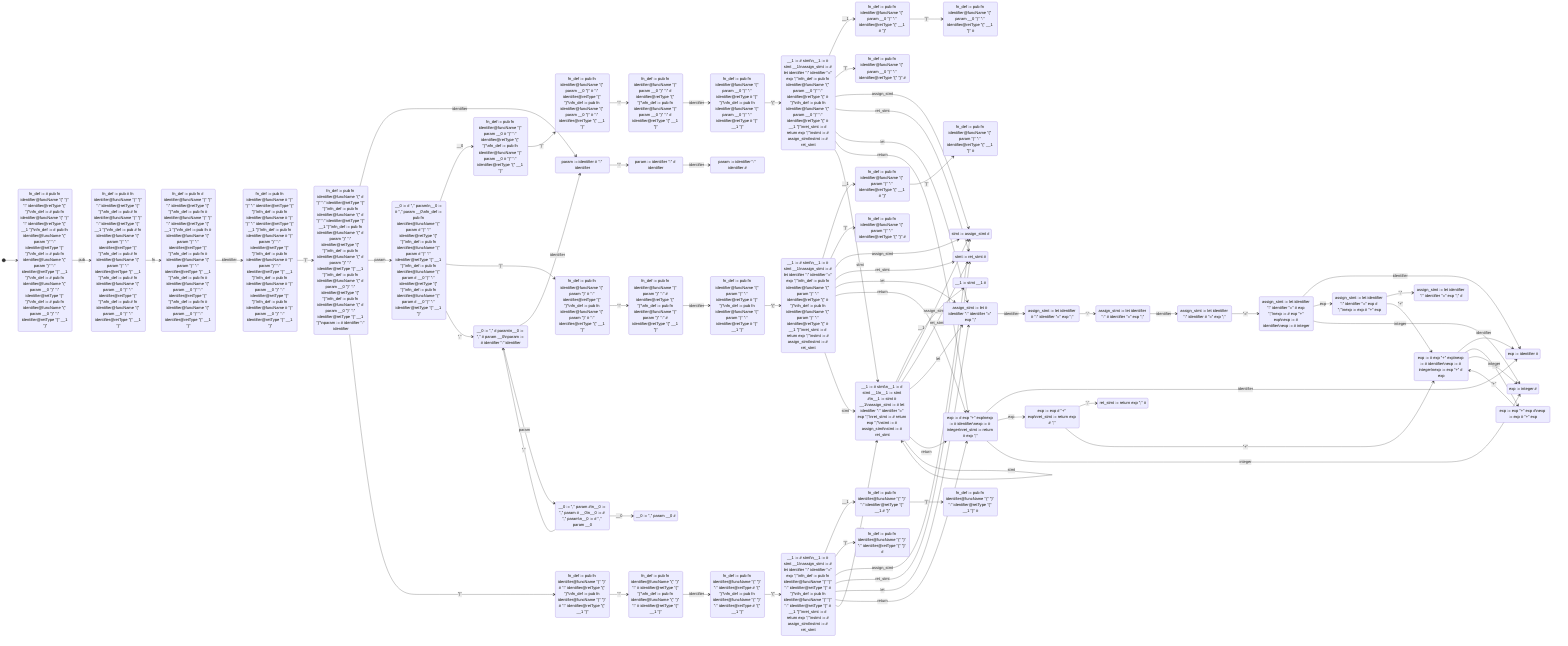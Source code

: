 stateDiagram-v2
direction LR
[*] --> n9qxnvb
state "fn_def := # pub fn identifier@funcName &quot;(&quot; &quot;)&quot; &quot;:&quot; identifier@retType &quot;{&quot; &quot;}&quot;\nfn_def := # pub fn identifier@funcName &quot;(&quot; &quot;)&quot; &quot;:&quot; identifier@retType &quot;{&quot; __1 &quot;}&quot;\nfn_def := # pub fn identifier@funcName &quot;(&quot; param &quot;)&quot; &quot;:&quot; identifier@retType &quot;{&quot; &quot;}&quot;\nfn_def := # pub fn identifier@funcName &quot;(&quot; param &quot;)&quot; &quot;:&quot; identifier@retType &quot;{&quot; __1 &quot;}&quot;\nfn_def := # pub fn identifier@funcName &quot;(&quot; param __0 &quot;)&quot; &quot;:&quot; identifier@retType &quot;{&quot; &quot;}&quot;\nfn_def := # pub fn identifier@funcName &quot;(&quot; param __0 &quot;)&quot; &quot;:&quot; identifier@retType &quot;{&quot; __1 &quot;}&quot;" as n9qxnvb
n9qxnvb --> nxzt7b: #112;#117;#98;
state "fn_def := pub # fn identifier@funcName &quot;(&quot; &quot;)&quot; &quot;:&quot; identifier@retType &quot;{&quot; &quot;}&quot;\nfn_def := pub # fn identifier@funcName &quot;(&quot; &quot;)&quot; &quot;:&quot; identifier@retType &quot;{&quot; __1 &quot;}&quot;\nfn_def := pub # fn identifier@funcName &quot;(&quot; param &quot;)&quot; &quot;:&quot; identifier@retType &quot;{&quot; &quot;}&quot;\nfn_def := pub # fn identifier@funcName &quot;(&quot; param &quot;)&quot; &quot;:&quot; identifier@retType &quot;{&quot; __1 &quot;}&quot;\nfn_def := pub # fn identifier@funcName &quot;(&quot; param __0 &quot;)&quot; &quot;:&quot; identifier@retType &quot;{&quot; &quot;}&quot;\nfn_def := pub # fn identifier@funcName &quot;(&quot; param __0 &quot;)&quot; &quot;:&quot; identifier@retType &quot;{&quot; __1 &quot;}&quot;" as nxzt7b
nxzt7b --> n5vpcsb: #102;#110;
state "fn_def := pub fn # identifier@funcName &quot;(&quot; &quot;)&quot; &quot;:&quot; identifier@retType &quot;{&quot; &quot;}&quot;\nfn_def := pub fn # identifier@funcName &quot;(&quot; &quot;)&quot; &quot;:&quot; identifier@retType &quot;{&quot; __1 &quot;}&quot;\nfn_def := pub fn # identifier@funcName &quot;(&quot; param &quot;)&quot; &quot;:&quot; identifier@retType &quot;{&quot; &quot;}&quot;\nfn_def := pub fn # identifier@funcName &quot;(&quot; param &quot;)&quot; &quot;:&quot; identifier@retType &quot;{&quot; __1 &quot;}&quot;\nfn_def := pub fn # identifier@funcName &quot;(&quot; param __0 &quot;)&quot; &quot;:&quot; identifier@retType &quot;{&quot; &quot;}&quot;\nfn_def := pub fn # identifier@funcName &quot;(&quot; param __0 &quot;)&quot; &quot;:&quot; identifier@retType &quot;{&quot; __1 &quot;}&quot;" as n5vpcsb
n5vpcsb --> n9olzp7: #105;#100;#101;#110;#116;#105;#102;#105;#101;#114;
state "fn_def := pub fn identifier@funcName # &quot;(&quot; &quot;)&quot; &quot;:&quot; identifier@retType &quot;{&quot; &quot;}&quot;\nfn_def := pub fn identifier@funcName # &quot;(&quot; &quot;)&quot; &quot;:&quot; identifier@retType &quot;{&quot; __1 &quot;}&quot;\nfn_def := pub fn identifier@funcName # &quot;(&quot; param &quot;)&quot; &quot;:&quot; identifier@retType &quot;{&quot; &quot;}&quot;\nfn_def := pub fn identifier@funcName # &quot;(&quot; param &quot;)&quot; &quot;:&quot; identifier@retType &quot;{&quot; __1 &quot;}&quot;\nfn_def := pub fn identifier@funcName # &quot;(&quot; param __0 &quot;)&quot; &quot;:&quot; identifier@retType &quot;{&quot; &quot;}&quot;\nfn_def := pub fn identifier@funcName # &quot;(&quot; param __0 &quot;)&quot; &quot;:&quot; identifier@retType &quot;{&quot; __1 &quot;}&quot;" as n9olzp7
n9olzp7 --> nlp3ilo: #34;#40;#34;
state "fn_def := pub fn identifier@funcName &quot;(&quot; # &quot;)&quot; &quot;:&quot; identifier@retType &quot;{&quot; &quot;}&quot;\nfn_def := pub fn identifier@funcName &quot;(&quot; # &quot;)&quot; &quot;:&quot; identifier@retType &quot;{&quot; __1 &quot;}&quot;\nfn_def := pub fn identifier@funcName &quot;(&quot; # param &quot;)&quot; &quot;:&quot; identifier@retType &quot;{&quot; &quot;}&quot;\nfn_def := pub fn identifier@funcName &quot;(&quot; # param &quot;)&quot; &quot;:&quot; identifier@retType &quot;{&quot; __1 &quot;}&quot;\nfn_def := pub fn identifier@funcName &quot;(&quot; # param __0 &quot;)&quot; &quot;:&quot; identifier@retType &quot;{&quot; &quot;}&quot;\nfn_def := pub fn identifier@funcName &quot;(&quot; # param __0 &quot;)&quot; &quot;:&quot; identifier@retType &quot;{&quot; __1 &quot;}&quot;\nparam := # identifier &quot;:&quot; identifier" as nlp3ilo
nlp3ilo --> p2picuh: #105;#100;#101;#110;#116;#105;#102;#105;#101;#114;
nlp3ilo --> n2s6fcg: #112;#97;#114;#97;#109;
nlp3ilo --> nal7p81: #34;#41;#34;
state "param := identifier # &quot;:&quot; identifier" as p2picuh
p2picuh --> p6cdh1l: #34;#58;#34;
state "__0 := # &quot;,&quot; param\n__0 := # &quot;,&quot; param __0\nfn_def := pub fn identifier@funcName &quot;(&quot; param # &quot;)&quot; &quot;:&quot; identifier@retType &quot;{&quot; &quot;}&quot;\nfn_def := pub fn identifier@funcName &quot;(&quot; param # &quot;)&quot; &quot;:&quot; identifier@retType &quot;{&quot; __1 &quot;}&quot;\nfn_def := pub fn identifier@funcName &quot;(&quot; param # __0 &quot;)&quot; &quot;:&quot; identifier@retType &quot;{&quot; &quot;}&quot;\nfn_def := pub fn identifier@funcName &quot;(&quot; param # __0 &quot;)&quot; &quot;:&quot; identifier@retType &quot;{&quot; __1 &quot;}&quot;" as n2s6fcg
n2s6fcg --> pvev445: #95;#95;#48;
n2s6fcg --> nonz8y3: #34;#41;#34;
n2s6fcg --> nf03jc1: #34;#44;#34;
state "fn_def := pub fn identifier@funcName &quot;(&quot; &quot;)&quot; # &quot;:&quot; identifier@retType &quot;{&quot; &quot;}&quot;\nfn_def := pub fn identifier@funcName &quot;(&quot; &quot;)&quot; # &quot;:&quot; identifier@retType &quot;{&quot; __1 &quot;}&quot;" as nal7p81
nal7p81 --> pn5s87j: #34;#58;#34;
state "param := identifier &quot;:&quot; # identifier" as p6cdh1l
p6cdh1l --> nmvw5ht: #105;#100;#101;#110;#116;#105;#102;#105;#101;#114;
state "fn_def := pub fn identifier@funcName &quot;(&quot; param __0 # &quot;)&quot; &quot;:&quot; identifier@retType &quot;{&quot; &quot;}&quot;\nfn_def := pub fn identifier@funcName &quot;(&quot; param __0 # &quot;)&quot; &quot;:&quot; identifier@retType &quot;{&quot; __1 &quot;}&quot;" as pvev445
pvev445 --> ps1yihh: #34;#41;#34;
state "fn_def := pub fn identifier@funcName &quot;(&quot; param &quot;)&quot; # &quot;:&quot; identifier@retType &quot;{&quot; &quot;}&quot;\nfn_def := pub fn identifier@funcName &quot;(&quot; param &quot;)&quot; # &quot;:&quot; identifier@retType &quot;{&quot; __1 &quot;}&quot;" as nonz8y3
nonz8y3 --> nd5fnd7: #34;#58;#34;
state "__0 := &quot;,&quot; # param\n__0 := &quot;,&quot; # param __0\nparam := # identifier &quot;:&quot; identifier" as nf03jc1
nf03jc1 --> p2picuh: #105;#100;#101;#110;#116;#105;#102;#105;#101;#114;
nf03jc1 --> puvr0x6: #112;#97;#114;#97;#109;
state "fn_def := pub fn identifier@funcName &quot;(&quot; &quot;)&quot; &quot;:&quot; # identifier@retType &quot;{&quot; &quot;}&quot;\nfn_def := pub fn identifier@funcName &quot;(&quot; &quot;)&quot; &quot;:&quot; # identifier@retType &quot;{&quot; __1 &quot;}&quot;" as pn5s87j
pn5s87j --> nv8z5lx: #105;#100;#101;#110;#116;#105;#102;#105;#101;#114;
state "param := identifier &quot;:&quot; identifier #" as nmvw5ht
state "fn_def := pub fn identifier@funcName &quot;(&quot; param __0 &quot;)&quot; # &quot;:&quot; identifier@retType &quot;{&quot; &quot;}&quot;\nfn_def := pub fn identifier@funcName &quot;(&quot; param __0 &quot;)&quot; # &quot;:&quot; identifier@retType &quot;{&quot; __1 &quot;}&quot;" as ps1yihh
ps1yihh --> nxanc2z: #34;#58;#34;
state "fn_def := pub fn identifier@funcName &quot;(&quot; param &quot;)&quot; &quot;:&quot; # identifier@retType &quot;{&quot; &quot;}&quot;\nfn_def := pub fn identifier@funcName &quot;(&quot; param &quot;)&quot; &quot;:&quot; # identifier@retType &quot;{&quot; __1 &quot;}&quot;" as nd5fnd7
nd5fnd7 --> pf0zt1d: #105;#100;#101;#110;#116;#105;#102;#105;#101;#114;
state "__0 := &quot;,&quot; param #\n__0 := &quot;,&quot; param # __0\n__0 := # &quot;,&quot; param\n__0 := # &quot;,&quot; param __0" as puvr0x6
puvr0x6 --> n562bkl: #95;#95;#48;
puvr0x6 --> nf03jc1: #34;#44;#34;
state "fn_def := pub fn identifier@funcName &quot;(&quot; &quot;)&quot; &quot;:&quot; identifier@retType # &quot;{&quot; &quot;}&quot;\nfn_def := pub fn identifier@funcName &quot;(&quot; &quot;)&quot; &quot;:&quot; identifier@retType # &quot;{&quot; __1 &quot;}&quot;" as nv8z5lx
nv8z5lx --> prsx9j4: #34;#123;#34;
state "fn_def := pub fn identifier@funcName &quot;(&quot; param __0 &quot;)&quot; &quot;:&quot; # identifier@retType &quot;{&quot; &quot;}&quot;\nfn_def := pub fn identifier@funcName &quot;(&quot; param __0 &quot;)&quot; &quot;:&quot; # identifier@retType &quot;{&quot; __1 &quot;}&quot;" as nxanc2z
nxanc2z --> pt738ip: #105;#100;#101;#110;#116;#105;#102;#105;#101;#114;
state "fn_def := pub fn identifier@funcName &quot;(&quot; param &quot;)&quot; &quot;:&quot; identifier@retType # &quot;{&quot; &quot;}&quot;\nfn_def := pub fn identifier@funcName &quot;(&quot; param &quot;)&quot; &quot;:&quot; identifier@retType # &quot;{&quot; __1 &quot;}&quot;" as pf0zt1d
pf0zt1d --> njw6ye2: #34;#123;#34;
state "__0 := &quot;,&quot; param __0 #" as n562bkl
state "__1 := # stmt\n__1 := # stmt __1\nassign_stmt := # let identifier &quot;:&quot; identifier &quot;=&quot; exp &quot;;&quot;\nfn_def := pub fn identifier@funcName &quot;(&quot; &quot;)&quot; &quot;:&quot; identifier@retType &quot;{&quot; # &quot;}&quot;\nfn_def := pub fn identifier@funcName &quot;(&quot; &quot;)&quot; &quot;:&quot; identifier@retType &quot;{&quot; # __1 &quot;}&quot;\nret_stmt := # return exp &quot;;&quot;\nstmt := # assign_stmt\nstmt := # ret_stmt" as prsx9j4
prsx9j4 --> n7iet79: #95;#95;#49;
prsx9j4 --> pmalud6: #34;#125;#34;
prsx9j4 --> nkasfxm: #97;#115;#115;#105;#103;#110;#95;#115;#116;#109;#116;
prsx9j4 --> p7baklq: #114;#101;#116;#95;#115;#116;#109;#116;
prsx9j4 --> pv8lvws: #108;#101;#116;
prsx9j4 --> ptx787b: #114;#101;#116;#117;#114;#110;
prsx9j4 --> pv9mfy8: #115;#116;#109;#116;
state "fn_def := pub fn identifier@funcName &quot;(&quot; param __0 &quot;)&quot; &quot;:&quot; identifier@retType # &quot;{&quot; &quot;}&quot;\nfn_def := pub fn identifier@funcName &quot;(&quot; param __0 &quot;)&quot; &quot;:&quot; identifier@retType # &quot;{&quot; __1 &quot;}&quot;" as pt738ip
pt738ip --> pxiiw06: #34;#123;#34;
state "__1 := # stmt\n__1 := # stmt __1\nassign_stmt := # let identifier &quot;:&quot; identifier &quot;=&quot; exp &quot;;&quot;\nfn_def := pub fn identifier@funcName &quot;(&quot; param &quot;)&quot; &quot;:&quot; identifier@retType &quot;{&quot; # &quot;}&quot;\nfn_def := pub fn identifier@funcName &quot;(&quot; param &quot;)&quot; &quot;:&quot; identifier@retType &quot;{&quot; # __1 &quot;}&quot;\nret_stmt := # return exp &quot;;&quot;\nstmt := # assign_stmt\nstmt := # ret_stmt" as njw6ye2
njw6ye2 --> p8x3vfi: #95;#95;#49;
njw6ye2 --> nhm1t1v: #34;#125;#34;
njw6ye2 --> nkasfxm: #97;#115;#115;#105;#103;#110;#95;#115;#116;#109;#116;
njw6ye2 --> p7baklq: #114;#101;#116;#95;#115;#116;#109;#116;
njw6ye2 --> pv8lvws: #108;#101;#116;
njw6ye2 --> ptx787b: #114;#101;#116;#117;#114;#110;
njw6ye2 --> pv9mfy8: #115;#116;#109;#116;
state "fn_def := pub fn identifier@funcName &quot;(&quot; &quot;)&quot; &quot;:&quot; identifier@retType &quot;{&quot; __1 # &quot;}&quot;" as n7iet79
n7iet79 --> n7hba8l: #34;#125;#34;
state "fn_def := pub fn identifier@funcName &quot;(&quot; &quot;)&quot; &quot;:&quot; identifier@retType &quot;{&quot; &quot;}&quot; #" as pmalud6
state "stmt := assign_stmt #" as nkasfxm
state "stmt := ret_stmt #" as p7baklq
state "assign_stmt := let # identifier &quot;:&quot; identifier &quot;=&quot; exp &quot;;&quot;" as pv8lvws
pv8lvws --> n4zbpga: #105;#100;#101;#110;#116;#105;#102;#105;#101;#114;
state "exp := # exp &quot;+&quot; exp\nexp := # identifier\nexp := # integer\nret_stmt := return # exp &quot;;&quot;" as ptx787b
ptx787b --> npreqca: #105;#100;#101;#110;#116;#105;#102;#105;#101;#114;
ptx787b --> pgwpetm: #101;#120;#112;
ptx787b --> nr61nzt: #105;#110;#116;#101;#103;#101;#114;
state "__1 := # stmt\n__1 := # stmt __1\n__1 := stmt #\n__1 := stmt # __1\nassign_stmt := # let identifier &quot;:&quot; identifier &quot;=&quot; exp &quot;;&quot;\nret_stmt := # return exp &quot;;&quot;\nstmt := # assign_stmt\nstmt := # ret_stmt" as pv9mfy8
pv9mfy8 --> n66s91y: #95;#95;#49;
pv9mfy8 --> nkasfxm: #97;#115;#115;#105;#103;#110;#95;#115;#116;#109;#116;
pv9mfy8 --> p7baklq: #114;#101;#116;#95;#115;#116;#109;#116;
pv9mfy8 --> pv8lvws: #108;#101;#116;
pv9mfy8 --> ptx787b: #114;#101;#116;#117;#114;#110;
pv9mfy8 --> pv9mfy8: #115;#116;#109;#116;
state "__1 := # stmt\n__1 := # stmt __1\nassign_stmt := # let identifier &quot;:&quot; identifier &quot;=&quot; exp &quot;;&quot;\nfn_def := pub fn identifier@funcName &quot;(&quot; param __0 &quot;)&quot; &quot;:&quot; identifier@retType &quot;{&quot; # &quot;}&quot;\nfn_def := pub fn identifier@funcName &quot;(&quot; param __0 &quot;)&quot; &quot;:&quot; identifier@retType &quot;{&quot; # __1 &quot;}&quot;\nret_stmt := # return exp &quot;;&quot;\nstmt := # assign_stmt\nstmt := # ret_stmt" as pxiiw06
pxiiw06 --> p512k32: #95;#95;#49;
pxiiw06 --> nyqh5ab: #34;#125;#34;
pxiiw06 --> nkasfxm: #97;#115;#115;#105;#103;#110;#95;#115;#116;#109;#116;
pxiiw06 --> p7baklq: #114;#101;#116;#95;#115;#116;#109;#116;
pxiiw06 --> pv8lvws: #108;#101;#116;
pxiiw06 --> ptx787b: #114;#101;#116;#117;#114;#110;
pxiiw06 --> pv9mfy8: #115;#116;#109;#116;
state "fn_def := pub fn identifier@funcName &quot;(&quot; param &quot;)&quot; &quot;:&quot; identifier@retType &quot;{&quot; __1 # &quot;}&quot;" as p8x3vfi
p8x3vfi --> p8y7ee6: #34;#125;#34;
state "fn_def := pub fn identifier@funcName &quot;(&quot; param &quot;)&quot; &quot;:&quot; identifier@retType &quot;{&quot; &quot;}&quot; #" as nhm1t1v
state "fn_def := pub fn identifier@funcName &quot;(&quot; &quot;)&quot; &quot;:&quot; identifier@retType &quot;{&quot; __1 &quot;}&quot; #" as n7hba8l
state "assign_stmt := let identifier # &quot;:&quot; identifier &quot;=&quot; exp &quot;;&quot;" as n4zbpga
n4zbpga --> pq8kt46: #34;#58;#34;
state "exp := identifier #" as npreqca
state "exp := exp # &quot;+&quot; exp\nret_stmt := return exp # &quot;;&quot;" as pgwpetm
pgwpetm --> ng2zux0: #34;#59;#34;
pgwpetm --> nt52395: #34;#43;#34;
state "exp := integer #" as nr61nzt
state "__1 := stmt __1 #" as n66s91y
state "fn_def := pub fn identifier@funcName &quot;(&quot; param __0 &quot;)&quot; &quot;:&quot; identifier@retType &quot;{&quot; __1 # &quot;}&quot;" as p512k32
p512k32 --> p52631q: #34;#125;#34;
state "fn_def := pub fn identifier@funcName &quot;(&quot; param __0 &quot;)&quot; &quot;:&quot; identifier@retType &quot;{&quot; &quot;}&quot; #" as nyqh5ab
state "fn_def := pub fn identifier@funcName &quot;(&quot; param &quot;)&quot; &quot;:&quot; identifier@retType &quot;{&quot; __1 &quot;}&quot; #" as p8y7ee6
state "assign_stmt := let identifier &quot;:&quot; # identifier &quot;=&quot; exp &quot;;&quot;" as pq8kt46
pq8kt46 --> n1mcbg4: #105;#100;#101;#110;#116;#105;#102;#105;#101;#114;
state "ret_stmt := return exp &quot;;&quot; #" as ng2zux0
state "exp := # exp &quot;+&quot; exp\nexp := # identifier\nexp := # integer\nexp := exp &quot;+&quot; # exp" as nt52395
nt52395 --> npreqca: #105;#100;#101;#110;#116;#105;#102;#105;#101;#114;
nt52395 --> nssq3na: #101;#120;#112;
nt52395 --> nr61nzt: #105;#110;#116;#101;#103;#101;#114;
state "fn_def := pub fn identifier@funcName &quot;(&quot; param __0 &quot;)&quot; &quot;:&quot; identifier@retType &quot;{&quot; __1 &quot;}&quot; #" as p52631q
state "assign_stmt := let identifier &quot;:&quot; identifier # &quot;=&quot; exp &quot;;&quot;" as n1mcbg4
n1mcbg4 --> nu9xuov: #34;#61;#34;
state "exp := exp &quot;+&quot; exp #\nexp := exp # &quot;+&quot; exp" as nssq3na
nssq3na --> nt52395: #34;#43;#34;
state "assign_stmt := let identifier &quot;:&quot; identifier &quot;=&quot; # exp &quot;;&quot;\nexp := # exp &quot;+&quot; exp\nexp := # identifier\nexp := # integer" as nu9xuov
nu9xuov --> npreqca: #105;#100;#101;#110;#116;#105;#102;#105;#101;#114;
nu9xuov --> nhvs346: #101;#120;#112;
nu9xuov --> nr61nzt: #105;#110;#116;#101;#103;#101;#114;
state "assign_stmt := let identifier &quot;:&quot; identifier &quot;=&quot; exp # &quot;;&quot;\nexp := exp # &quot;+&quot; exp" as nhvs346
nhvs346 --> pub8nyk: #34;#59;#34;
nhvs346 --> nt52395: #34;#43;#34;
state "assign_stmt := let identifier &quot;:&quot; identifier &quot;=&quot; exp &quot;;&quot; #" as pub8nyk